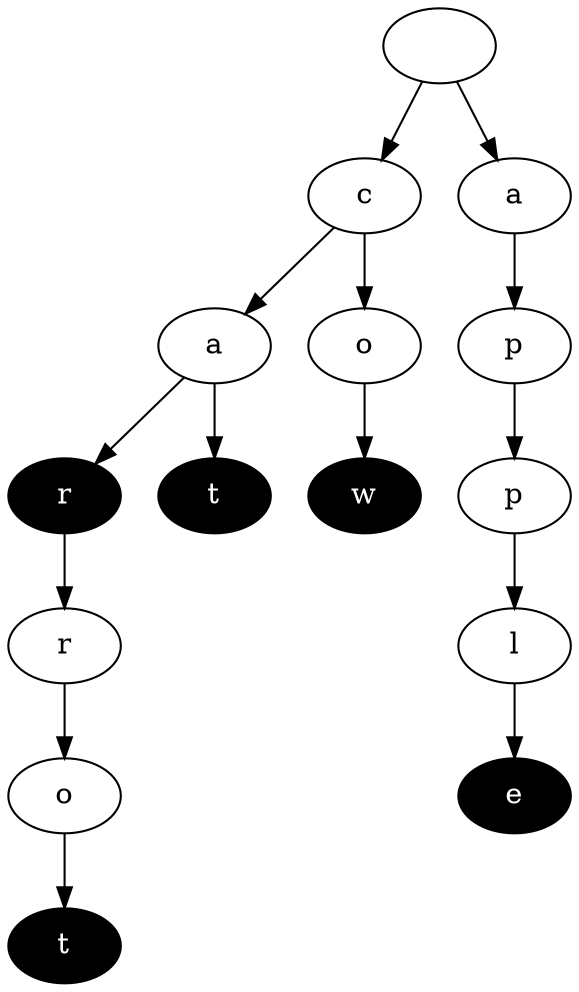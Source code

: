 digraph {
"root"[label=" "];
"0xec6600"[label="c"];
"0xec6650"[label="a"];
"0xec66c0"[label="r" fillcolor=black style=filled fontcolor=white];
"0xec69b0"[label="r"];
"0xec6a20"[label="o"];
"0xec6a70"[label="t" fillcolor=black style=filled fontcolor=white];
"0xec6940"[label="t" fillcolor=black style=filled fontcolor=white];
"0xec6ed0"[label="o"];
"0xec6f40"[label="w" fillcolor=black style=filled fontcolor=white];
"0xec6730"[label="a"];
"0xec67a0"[label="p"];
"0xec67f0"[label="p"];
"0xec6860"[label="l"];
"0xec68d0"[label="e" fillcolor=black style=filled fontcolor=white];
"root" -> "0xec6600";
"0xec6600" -> "0xec6650";
"0xec6650" -> "0xec66c0";
"0xec66c0" -> "0xec69b0";
"0xec69b0" -> "0xec6a20";
"0xec6a20" -> "0xec6a70";
"0xec6650" -> "0xec6940";
"0xec6600" -> "0xec6ed0";
"0xec6ed0" -> "0xec6f40";
"root" -> "0xec6730";
"0xec6730" -> "0xec67a0";
"0xec67a0" -> "0xec67f0";
"0xec67f0" -> "0xec6860";
"0xec6860" -> "0xec68d0";
}